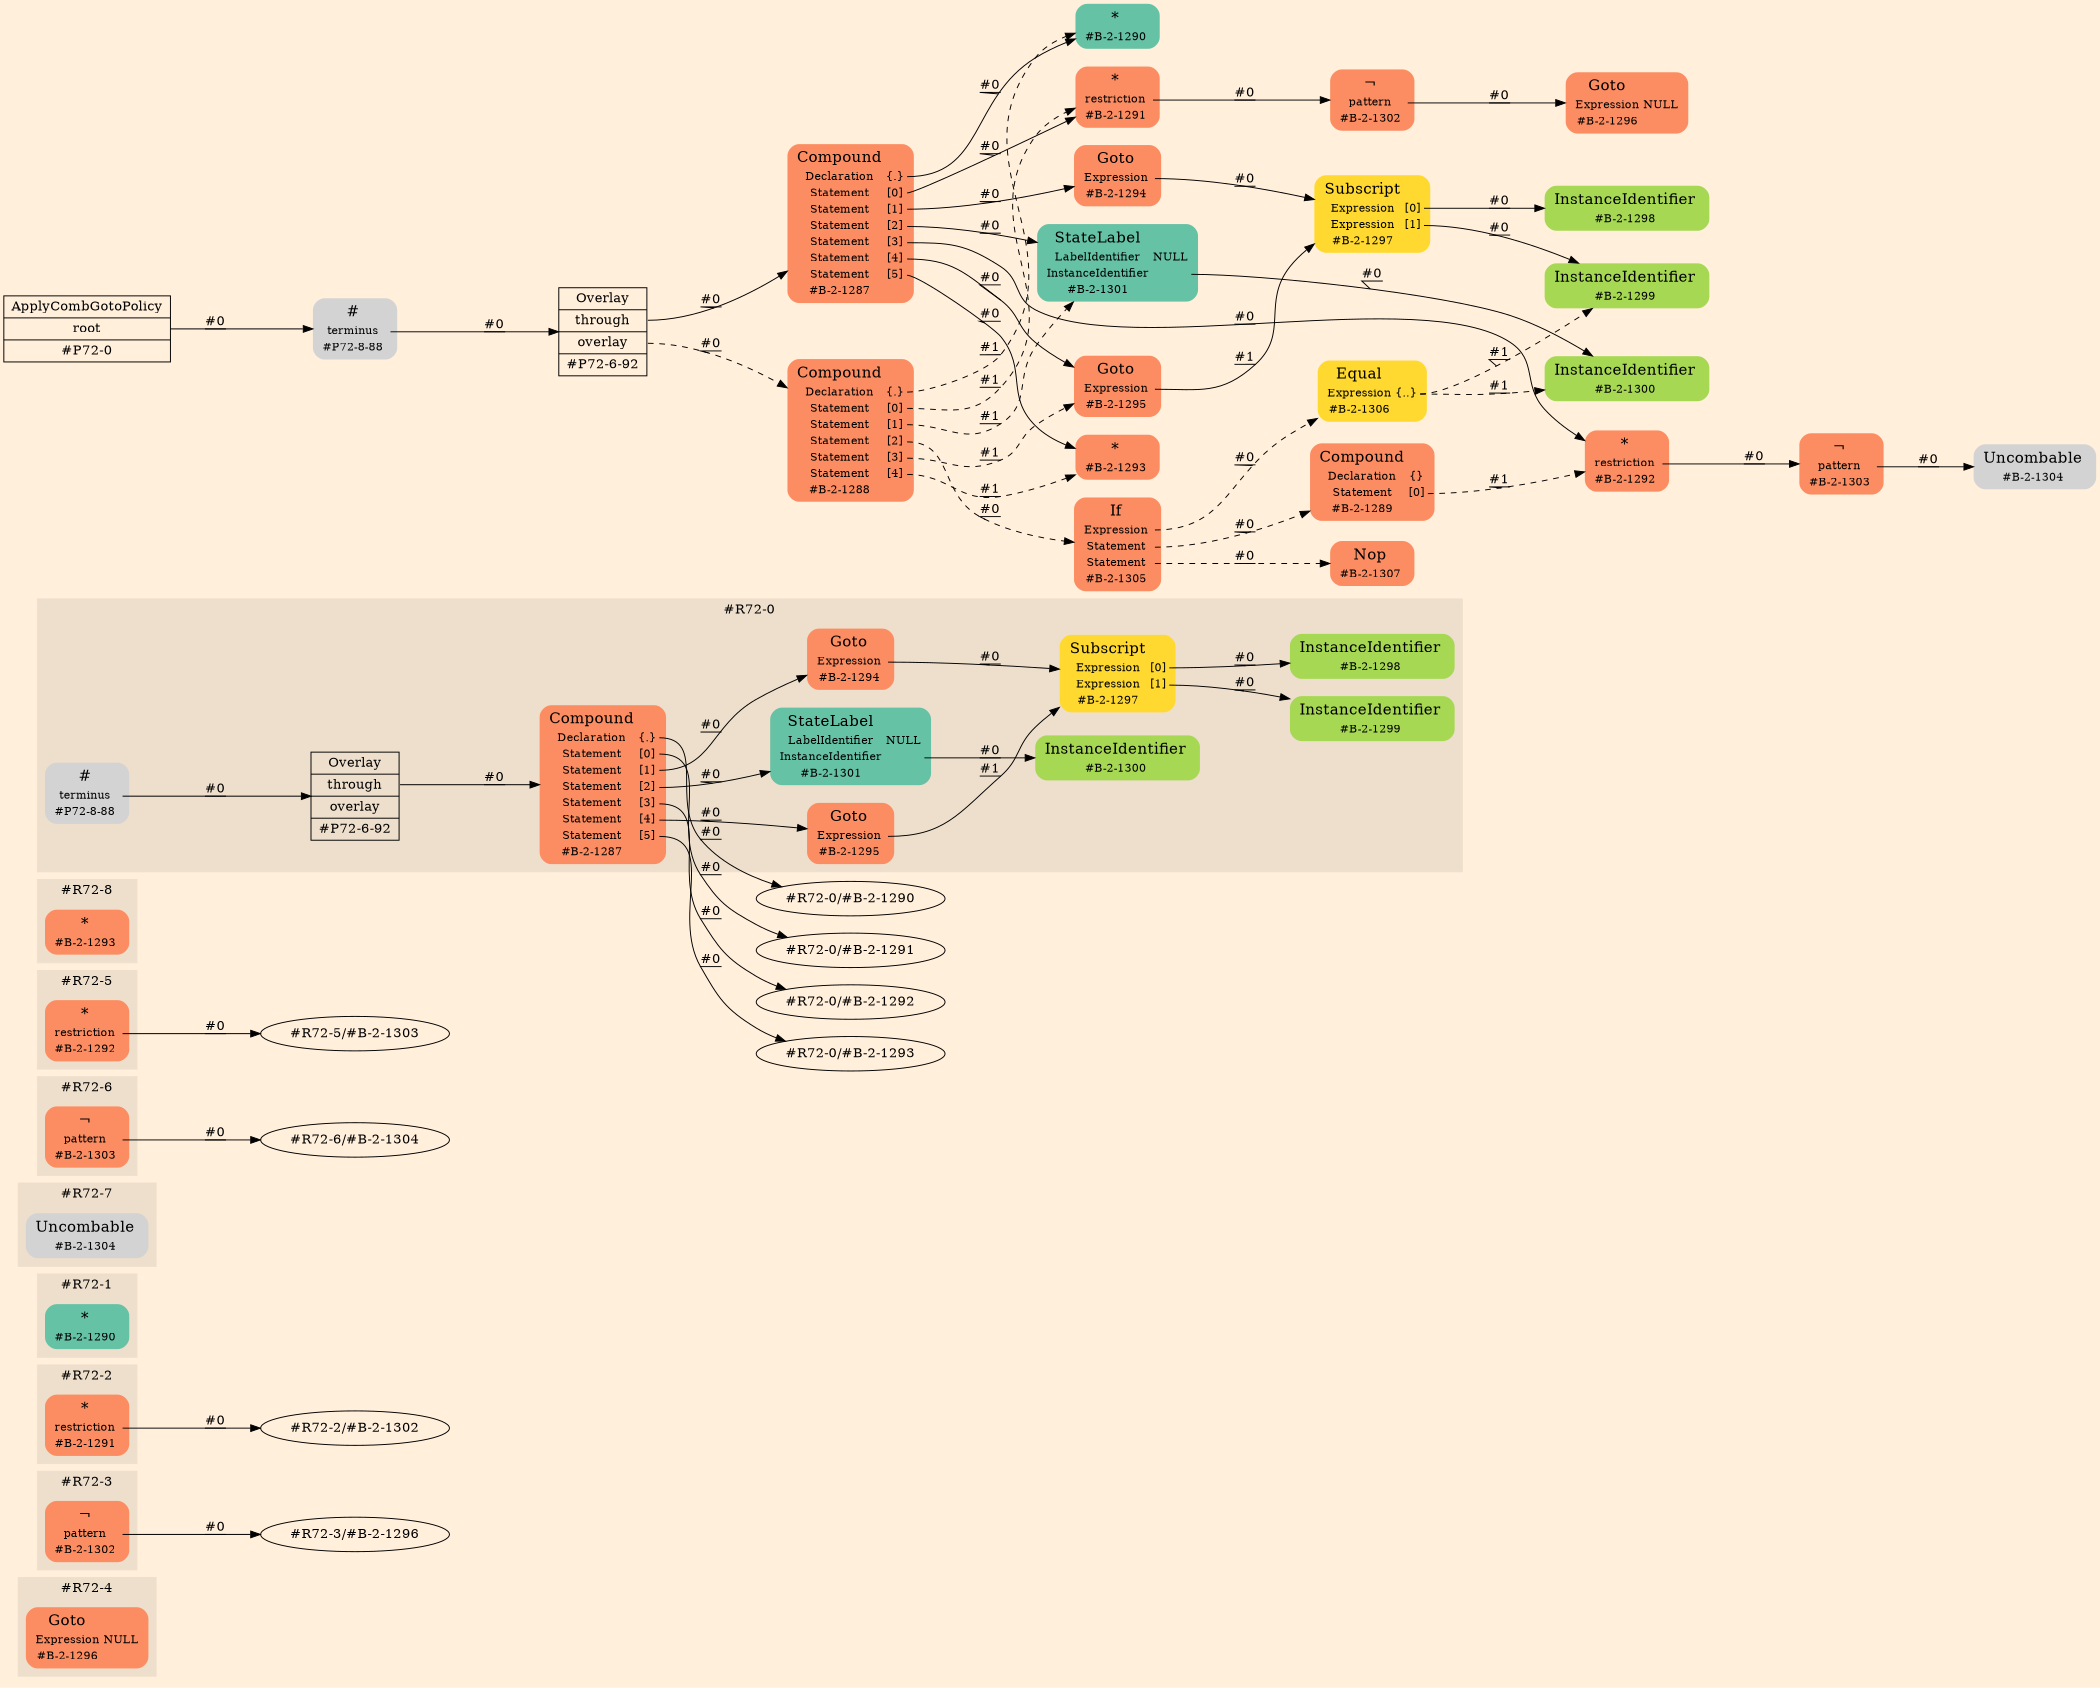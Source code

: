 digraph Inferno {
graph [
rankdir = "LR"
ranksep = 1.0
size = "14,20"
bgcolor = antiquewhite1
color = black
fontcolor = black
];
node [
];
subgraph "cluster#R72-4" {
label = "#R72-4"
style = "filled"
color = antiquewhite2
"#R72-4/#B-2-1296" [
shape = "plaintext"
fillcolor = "/set28/2"
label = <<TABLE BORDER="0" CELLBORDER="0" CELLSPACING="0">
 <TR>
  <TD><FONT POINT-SIZE="16.0">Goto</FONT></TD>
  <TD></TD>
 </TR>
 <TR>
  <TD>Expression</TD>
  <TD PORT="port0">NULL</TD>
 </TR>
 <TR>
  <TD>#B-2-1296</TD>
  <TD PORT="port1"></TD>
 </TR>
</TABLE>>
style = "rounded,filled"
fontsize = "12"
];
}
subgraph "cluster#R72-3" {
label = "#R72-3"
style = "filled"
color = antiquewhite2
"#R72-3/#B-2-1302" [
shape = "plaintext"
fillcolor = "/set28/2"
label = <<TABLE BORDER="0" CELLBORDER="0" CELLSPACING="0">
 <TR>
  <TD><FONT POINT-SIZE="16.0">¬</FONT></TD>
  <TD></TD>
 </TR>
 <TR>
  <TD>pattern</TD>
  <TD PORT="port0"></TD>
 </TR>
 <TR>
  <TD>#B-2-1302</TD>
  <TD PORT="port1"></TD>
 </TR>
</TABLE>>
style = "rounded,filled"
fontsize = "12"
];
}
subgraph "cluster#R72-2" {
label = "#R72-2"
style = "filled"
color = antiquewhite2
"#R72-2/#B-2-1291" [
shape = "plaintext"
fillcolor = "/set28/2"
label = <<TABLE BORDER="0" CELLBORDER="0" CELLSPACING="0">
 <TR>
  <TD><FONT POINT-SIZE="16.0">*</FONT></TD>
  <TD></TD>
 </TR>
 <TR>
  <TD>restriction</TD>
  <TD PORT="port0"></TD>
 </TR>
 <TR>
  <TD>#B-2-1291</TD>
  <TD PORT="port1"></TD>
 </TR>
</TABLE>>
style = "rounded,filled"
fontsize = "12"
];
}
subgraph "cluster#R72-1" {
label = "#R72-1"
style = "filled"
color = antiquewhite2
"#R72-1/#B-2-1290" [
shape = "plaintext"
fillcolor = "/set28/1"
label = <<TABLE BORDER="0" CELLBORDER="0" CELLSPACING="0">
 <TR>
  <TD><FONT POINT-SIZE="16.0">*</FONT></TD>
  <TD></TD>
 </TR>
 <TR>
  <TD>#B-2-1290</TD>
  <TD PORT="port0"></TD>
 </TR>
</TABLE>>
style = "rounded,filled"
fontsize = "12"
];
}
subgraph "cluster#R72-7" {
label = "#R72-7"
style = "filled"
color = antiquewhite2
"#R72-7/#B-2-1304" [
shape = "plaintext"
label = <<TABLE BORDER="0" CELLBORDER="0" CELLSPACING="0">
 <TR>
  <TD><FONT POINT-SIZE="16.0">Uncombable</FONT></TD>
  <TD></TD>
 </TR>
 <TR>
  <TD>#B-2-1304</TD>
  <TD PORT="port0"></TD>
 </TR>
</TABLE>>
style = "rounded,filled"
fontsize = "12"
];
}
subgraph "cluster#R72-6" {
label = "#R72-6"
style = "filled"
color = antiquewhite2
"#R72-6/#B-2-1303" [
shape = "plaintext"
fillcolor = "/set28/2"
label = <<TABLE BORDER="0" CELLBORDER="0" CELLSPACING="0">
 <TR>
  <TD><FONT POINT-SIZE="16.0">¬</FONT></TD>
  <TD></TD>
 </TR>
 <TR>
  <TD>pattern</TD>
  <TD PORT="port0"></TD>
 </TR>
 <TR>
  <TD>#B-2-1303</TD>
  <TD PORT="port1"></TD>
 </TR>
</TABLE>>
style = "rounded,filled"
fontsize = "12"
];
}
subgraph "cluster#R72-5" {
label = "#R72-5"
style = "filled"
color = antiquewhite2
"#R72-5/#B-2-1292" [
shape = "plaintext"
fillcolor = "/set28/2"
label = <<TABLE BORDER="0" CELLBORDER="0" CELLSPACING="0">
 <TR>
  <TD><FONT POINT-SIZE="16.0">*</FONT></TD>
  <TD></TD>
 </TR>
 <TR>
  <TD>restriction</TD>
  <TD PORT="port0"></TD>
 </TR>
 <TR>
  <TD>#B-2-1292</TD>
  <TD PORT="port1"></TD>
 </TR>
</TABLE>>
style = "rounded,filled"
fontsize = "12"
];
}
subgraph "cluster#R72-8" {
label = "#R72-8"
style = "filled"
color = antiquewhite2
"#R72-8/#B-2-1293" [
shape = "plaintext"
fillcolor = "/set28/2"
label = <<TABLE BORDER="0" CELLBORDER="0" CELLSPACING="0">
 <TR>
  <TD><FONT POINT-SIZE="16.0">*</FONT></TD>
  <TD></TD>
 </TR>
 <TR>
  <TD>#B-2-1293</TD>
  <TD PORT="port0"></TD>
 </TR>
</TABLE>>
style = "rounded,filled"
fontsize = "12"
];
}
subgraph "cluster#R72-0" {
label = "#R72-0"
style = "filled"
color = antiquewhite2
"#R72-0/#B-2-1300" [
shape = "plaintext"
fillcolor = "/set28/5"
label = <<TABLE BORDER="0" CELLBORDER="0" CELLSPACING="0">
 <TR>
  <TD><FONT POINT-SIZE="16.0">InstanceIdentifier</FONT></TD>
  <TD></TD>
 </TR>
 <TR>
  <TD>#B-2-1300</TD>
  <TD PORT="port0"></TD>
 </TR>
</TABLE>>
style = "rounded,filled"
fontsize = "12"
];
"#R72-0/#B-2-1301" [
shape = "plaintext"
fillcolor = "/set28/1"
label = <<TABLE BORDER="0" CELLBORDER="0" CELLSPACING="0">
 <TR>
  <TD><FONT POINT-SIZE="16.0">StateLabel</FONT></TD>
  <TD></TD>
 </TR>
 <TR>
  <TD>LabelIdentifier</TD>
  <TD PORT="port0">NULL</TD>
 </TR>
 <TR>
  <TD>InstanceIdentifier</TD>
  <TD PORT="port1"></TD>
 </TR>
 <TR>
  <TD>#B-2-1301</TD>
  <TD PORT="port2"></TD>
 </TR>
</TABLE>>
style = "rounded,filled"
fontsize = "12"
];
"#R72-0/#B-2-1299" [
shape = "plaintext"
fillcolor = "/set28/5"
label = <<TABLE BORDER="0" CELLBORDER="0" CELLSPACING="0">
 <TR>
  <TD><FONT POINT-SIZE="16.0">InstanceIdentifier</FONT></TD>
  <TD></TD>
 </TR>
 <TR>
  <TD>#B-2-1299</TD>
  <TD PORT="port0"></TD>
 </TR>
</TABLE>>
style = "rounded,filled"
fontsize = "12"
];
"#R72-0/#P72-6-92" [
shape = "record"
fillcolor = antiquewhite2
label = "<fixed> Overlay | <port0> through | <port1> overlay | <port2> #P72-6-92"
style = "filled"
fontsize = "14"
color = black
fontcolor = black
];
"#R72-0/#B-2-1287" [
shape = "plaintext"
fillcolor = "/set28/2"
label = <<TABLE BORDER="0" CELLBORDER="0" CELLSPACING="0">
 <TR>
  <TD><FONT POINT-SIZE="16.0">Compound</FONT></TD>
  <TD></TD>
 </TR>
 <TR>
  <TD>Declaration</TD>
  <TD PORT="port0">{.}</TD>
 </TR>
 <TR>
  <TD>Statement</TD>
  <TD PORT="port1">[0]</TD>
 </TR>
 <TR>
  <TD>Statement</TD>
  <TD PORT="port2">[1]</TD>
 </TR>
 <TR>
  <TD>Statement</TD>
  <TD PORT="port3">[2]</TD>
 </TR>
 <TR>
  <TD>Statement</TD>
  <TD PORT="port4">[3]</TD>
 </TR>
 <TR>
  <TD>Statement</TD>
  <TD PORT="port5">[4]</TD>
 </TR>
 <TR>
  <TD>Statement</TD>
  <TD PORT="port6">[5]</TD>
 </TR>
 <TR>
  <TD>#B-2-1287</TD>
  <TD PORT="port7"></TD>
 </TR>
</TABLE>>
style = "rounded,filled"
fontsize = "12"
];
"#R72-0/#B-2-1294" [
shape = "plaintext"
fillcolor = "/set28/2"
label = <<TABLE BORDER="0" CELLBORDER="0" CELLSPACING="0">
 <TR>
  <TD><FONT POINT-SIZE="16.0">Goto</FONT></TD>
  <TD></TD>
 </TR>
 <TR>
  <TD>Expression</TD>
  <TD PORT="port0"></TD>
 </TR>
 <TR>
  <TD>#B-2-1294</TD>
  <TD PORT="port1"></TD>
 </TR>
</TABLE>>
style = "rounded,filled"
fontsize = "12"
];
"#R72-0/#B-2-1295" [
shape = "plaintext"
fillcolor = "/set28/2"
label = <<TABLE BORDER="0" CELLBORDER="0" CELLSPACING="0">
 <TR>
  <TD><FONT POINT-SIZE="16.0">Goto</FONT></TD>
  <TD></TD>
 </TR>
 <TR>
  <TD>Expression</TD>
  <TD PORT="port0"></TD>
 </TR>
 <TR>
  <TD>#B-2-1295</TD>
  <TD PORT="port1"></TD>
 </TR>
</TABLE>>
style = "rounded,filled"
fontsize = "12"
];
"#R72-0/#P72-8-88" [
shape = "plaintext"
label = <<TABLE BORDER="0" CELLBORDER="0" CELLSPACING="0">
 <TR>
  <TD><FONT POINT-SIZE="16.0">#</FONT></TD>
  <TD></TD>
 </TR>
 <TR>
  <TD>terminus</TD>
  <TD PORT="port0"></TD>
 </TR>
 <TR>
  <TD>#P72-8-88</TD>
  <TD PORT="port1"></TD>
 </TR>
</TABLE>>
style = "rounded,filled"
fontsize = "12"
];
"#R72-0/#B-2-1297" [
shape = "plaintext"
fillcolor = "/set28/6"
label = <<TABLE BORDER="0" CELLBORDER="0" CELLSPACING="0">
 <TR>
  <TD><FONT POINT-SIZE="16.0">Subscript</FONT></TD>
  <TD></TD>
 </TR>
 <TR>
  <TD>Expression</TD>
  <TD PORT="port0">[0]</TD>
 </TR>
 <TR>
  <TD>Expression</TD>
  <TD PORT="port1">[1]</TD>
 </TR>
 <TR>
  <TD>#B-2-1297</TD>
  <TD PORT="port2"></TD>
 </TR>
</TABLE>>
style = "rounded,filled"
fontsize = "12"
];
"#R72-0/#B-2-1298" [
shape = "plaintext"
fillcolor = "/set28/5"
label = <<TABLE BORDER="0" CELLBORDER="0" CELLSPACING="0">
 <TR>
  <TD><FONT POINT-SIZE="16.0">InstanceIdentifier</FONT></TD>
  <TD></TD>
 </TR>
 <TR>
  <TD>#B-2-1298</TD>
  <TD PORT="port0"></TD>
 </TR>
</TABLE>>
style = "rounded,filled"
fontsize = "12"
];
}
"CR#P72-0" [
shape = "record"
fillcolor = antiquewhite1
label = "<fixed> ApplyCombGotoPolicy | <port0> root | <port1> #P72-0"
style = "filled"
fontsize = "14"
color = black
fontcolor = black
];
"#P72-8-88" [
shape = "plaintext"
label = <<TABLE BORDER="0" CELLBORDER="0" CELLSPACING="0">
 <TR>
  <TD><FONT POINT-SIZE="16.0">#</FONT></TD>
  <TD></TD>
 </TR>
 <TR>
  <TD>terminus</TD>
  <TD PORT="port0"></TD>
 </TR>
 <TR>
  <TD>#P72-8-88</TD>
  <TD PORT="port1"></TD>
 </TR>
</TABLE>>
style = "rounded,filled"
fontsize = "12"
];
"#P72-6-92" [
shape = "record"
fillcolor = antiquewhite1
label = "<fixed> Overlay | <port0> through | <port1> overlay | <port2> #P72-6-92"
style = "filled"
fontsize = "14"
color = black
fontcolor = black
];
"#B-2-1287" [
shape = "plaintext"
fillcolor = "/set28/2"
label = <<TABLE BORDER="0" CELLBORDER="0" CELLSPACING="0">
 <TR>
  <TD><FONT POINT-SIZE="16.0">Compound</FONT></TD>
  <TD></TD>
 </TR>
 <TR>
  <TD>Declaration</TD>
  <TD PORT="port0">{.}</TD>
 </TR>
 <TR>
  <TD>Statement</TD>
  <TD PORT="port1">[0]</TD>
 </TR>
 <TR>
  <TD>Statement</TD>
  <TD PORT="port2">[1]</TD>
 </TR>
 <TR>
  <TD>Statement</TD>
  <TD PORT="port3">[2]</TD>
 </TR>
 <TR>
  <TD>Statement</TD>
  <TD PORT="port4">[3]</TD>
 </TR>
 <TR>
  <TD>Statement</TD>
  <TD PORT="port5">[4]</TD>
 </TR>
 <TR>
  <TD>Statement</TD>
  <TD PORT="port6">[5]</TD>
 </TR>
 <TR>
  <TD>#B-2-1287</TD>
  <TD PORT="port7"></TD>
 </TR>
</TABLE>>
style = "rounded,filled"
fontsize = "12"
];
"#B-2-1290" [
shape = "plaintext"
fillcolor = "/set28/1"
label = <<TABLE BORDER="0" CELLBORDER="0" CELLSPACING="0">
 <TR>
  <TD><FONT POINT-SIZE="16.0">*</FONT></TD>
  <TD></TD>
 </TR>
 <TR>
  <TD>#B-2-1290</TD>
  <TD PORT="port0"></TD>
 </TR>
</TABLE>>
style = "rounded,filled"
fontsize = "12"
];
"#B-2-1291" [
shape = "plaintext"
fillcolor = "/set28/2"
label = <<TABLE BORDER="0" CELLBORDER="0" CELLSPACING="0">
 <TR>
  <TD><FONT POINT-SIZE="16.0">*</FONT></TD>
  <TD></TD>
 </TR>
 <TR>
  <TD>restriction</TD>
  <TD PORT="port0"></TD>
 </TR>
 <TR>
  <TD>#B-2-1291</TD>
  <TD PORT="port1"></TD>
 </TR>
</TABLE>>
style = "rounded,filled"
fontsize = "12"
];
"#B-2-1302" [
shape = "plaintext"
fillcolor = "/set28/2"
label = <<TABLE BORDER="0" CELLBORDER="0" CELLSPACING="0">
 <TR>
  <TD><FONT POINT-SIZE="16.0">¬</FONT></TD>
  <TD></TD>
 </TR>
 <TR>
  <TD>pattern</TD>
  <TD PORT="port0"></TD>
 </TR>
 <TR>
  <TD>#B-2-1302</TD>
  <TD PORT="port1"></TD>
 </TR>
</TABLE>>
style = "rounded,filled"
fontsize = "12"
];
"#B-2-1296" [
shape = "plaintext"
fillcolor = "/set28/2"
label = <<TABLE BORDER="0" CELLBORDER="0" CELLSPACING="0">
 <TR>
  <TD><FONT POINT-SIZE="16.0">Goto</FONT></TD>
  <TD></TD>
 </TR>
 <TR>
  <TD>Expression</TD>
  <TD PORT="port0">NULL</TD>
 </TR>
 <TR>
  <TD>#B-2-1296</TD>
  <TD PORT="port1"></TD>
 </TR>
</TABLE>>
style = "rounded,filled"
fontsize = "12"
];
"#B-2-1294" [
shape = "plaintext"
fillcolor = "/set28/2"
label = <<TABLE BORDER="0" CELLBORDER="0" CELLSPACING="0">
 <TR>
  <TD><FONT POINT-SIZE="16.0">Goto</FONT></TD>
  <TD></TD>
 </TR>
 <TR>
  <TD>Expression</TD>
  <TD PORT="port0"></TD>
 </TR>
 <TR>
  <TD>#B-2-1294</TD>
  <TD PORT="port1"></TD>
 </TR>
</TABLE>>
style = "rounded,filled"
fontsize = "12"
];
"#B-2-1297" [
shape = "plaintext"
fillcolor = "/set28/6"
label = <<TABLE BORDER="0" CELLBORDER="0" CELLSPACING="0">
 <TR>
  <TD><FONT POINT-SIZE="16.0">Subscript</FONT></TD>
  <TD></TD>
 </TR>
 <TR>
  <TD>Expression</TD>
  <TD PORT="port0">[0]</TD>
 </TR>
 <TR>
  <TD>Expression</TD>
  <TD PORT="port1">[1]</TD>
 </TR>
 <TR>
  <TD>#B-2-1297</TD>
  <TD PORT="port2"></TD>
 </TR>
</TABLE>>
style = "rounded,filled"
fontsize = "12"
];
"#B-2-1298" [
shape = "plaintext"
fillcolor = "/set28/5"
label = <<TABLE BORDER="0" CELLBORDER="0" CELLSPACING="0">
 <TR>
  <TD><FONT POINT-SIZE="16.0">InstanceIdentifier</FONT></TD>
  <TD></TD>
 </TR>
 <TR>
  <TD>#B-2-1298</TD>
  <TD PORT="port0"></TD>
 </TR>
</TABLE>>
style = "rounded,filled"
fontsize = "12"
];
"#B-2-1299" [
shape = "plaintext"
fillcolor = "/set28/5"
label = <<TABLE BORDER="0" CELLBORDER="0" CELLSPACING="0">
 <TR>
  <TD><FONT POINT-SIZE="16.0">InstanceIdentifier</FONT></TD>
  <TD></TD>
 </TR>
 <TR>
  <TD>#B-2-1299</TD>
  <TD PORT="port0"></TD>
 </TR>
</TABLE>>
style = "rounded,filled"
fontsize = "12"
];
"#B-2-1301" [
shape = "plaintext"
fillcolor = "/set28/1"
label = <<TABLE BORDER="0" CELLBORDER="0" CELLSPACING="0">
 <TR>
  <TD><FONT POINT-SIZE="16.0">StateLabel</FONT></TD>
  <TD></TD>
 </TR>
 <TR>
  <TD>LabelIdentifier</TD>
  <TD PORT="port0">NULL</TD>
 </TR>
 <TR>
  <TD>InstanceIdentifier</TD>
  <TD PORT="port1"></TD>
 </TR>
 <TR>
  <TD>#B-2-1301</TD>
  <TD PORT="port2"></TD>
 </TR>
</TABLE>>
style = "rounded,filled"
fontsize = "12"
];
"#B-2-1300" [
shape = "plaintext"
fillcolor = "/set28/5"
label = <<TABLE BORDER="0" CELLBORDER="0" CELLSPACING="0">
 <TR>
  <TD><FONT POINT-SIZE="16.0">InstanceIdentifier</FONT></TD>
  <TD></TD>
 </TR>
 <TR>
  <TD>#B-2-1300</TD>
  <TD PORT="port0"></TD>
 </TR>
</TABLE>>
style = "rounded,filled"
fontsize = "12"
];
"#B-2-1292" [
shape = "plaintext"
fillcolor = "/set28/2"
label = <<TABLE BORDER="0" CELLBORDER="0" CELLSPACING="0">
 <TR>
  <TD><FONT POINT-SIZE="16.0">*</FONT></TD>
  <TD></TD>
 </TR>
 <TR>
  <TD>restriction</TD>
  <TD PORT="port0"></TD>
 </TR>
 <TR>
  <TD>#B-2-1292</TD>
  <TD PORT="port1"></TD>
 </TR>
</TABLE>>
style = "rounded,filled"
fontsize = "12"
];
"#B-2-1303" [
shape = "plaintext"
fillcolor = "/set28/2"
label = <<TABLE BORDER="0" CELLBORDER="0" CELLSPACING="0">
 <TR>
  <TD><FONT POINT-SIZE="16.0">¬</FONT></TD>
  <TD></TD>
 </TR>
 <TR>
  <TD>pattern</TD>
  <TD PORT="port0"></TD>
 </TR>
 <TR>
  <TD>#B-2-1303</TD>
  <TD PORT="port1"></TD>
 </TR>
</TABLE>>
style = "rounded,filled"
fontsize = "12"
];
"#B-2-1304" [
shape = "plaintext"
label = <<TABLE BORDER="0" CELLBORDER="0" CELLSPACING="0">
 <TR>
  <TD><FONT POINT-SIZE="16.0">Uncombable</FONT></TD>
  <TD></TD>
 </TR>
 <TR>
  <TD>#B-2-1304</TD>
  <TD PORT="port0"></TD>
 </TR>
</TABLE>>
style = "rounded,filled"
fontsize = "12"
];
"#B-2-1295" [
shape = "plaintext"
fillcolor = "/set28/2"
label = <<TABLE BORDER="0" CELLBORDER="0" CELLSPACING="0">
 <TR>
  <TD><FONT POINT-SIZE="16.0">Goto</FONT></TD>
  <TD></TD>
 </TR>
 <TR>
  <TD>Expression</TD>
  <TD PORT="port0"></TD>
 </TR>
 <TR>
  <TD>#B-2-1295</TD>
  <TD PORT="port1"></TD>
 </TR>
</TABLE>>
style = "rounded,filled"
fontsize = "12"
];
"#B-2-1293" [
shape = "plaintext"
fillcolor = "/set28/2"
label = <<TABLE BORDER="0" CELLBORDER="0" CELLSPACING="0">
 <TR>
  <TD><FONT POINT-SIZE="16.0">*</FONT></TD>
  <TD></TD>
 </TR>
 <TR>
  <TD>#B-2-1293</TD>
  <TD PORT="port0"></TD>
 </TR>
</TABLE>>
style = "rounded,filled"
fontsize = "12"
];
"#B-2-1288" [
shape = "plaintext"
fillcolor = "/set28/2"
label = <<TABLE BORDER="0" CELLBORDER="0" CELLSPACING="0">
 <TR>
  <TD><FONT POINT-SIZE="16.0">Compound</FONT></TD>
  <TD></TD>
 </TR>
 <TR>
  <TD>Declaration</TD>
  <TD PORT="port0">{.}</TD>
 </TR>
 <TR>
  <TD>Statement</TD>
  <TD PORT="port1">[0]</TD>
 </TR>
 <TR>
  <TD>Statement</TD>
  <TD PORT="port2">[1]</TD>
 </TR>
 <TR>
  <TD>Statement</TD>
  <TD PORT="port3">[2]</TD>
 </TR>
 <TR>
  <TD>Statement</TD>
  <TD PORT="port4">[3]</TD>
 </TR>
 <TR>
  <TD>Statement</TD>
  <TD PORT="port5">[4]</TD>
 </TR>
 <TR>
  <TD>#B-2-1288</TD>
  <TD PORT="port6"></TD>
 </TR>
</TABLE>>
style = "rounded,filled"
fontsize = "12"
];
"#B-2-1305" [
shape = "plaintext"
fillcolor = "/set28/2"
label = <<TABLE BORDER="0" CELLBORDER="0" CELLSPACING="0">
 <TR>
  <TD><FONT POINT-SIZE="16.0">If</FONT></TD>
  <TD></TD>
 </TR>
 <TR>
  <TD>Expression</TD>
  <TD PORT="port0"></TD>
 </TR>
 <TR>
  <TD>Statement</TD>
  <TD PORT="port1"></TD>
 </TR>
 <TR>
  <TD>Statement</TD>
  <TD PORT="port2"></TD>
 </TR>
 <TR>
  <TD>#B-2-1305</TD>
  <TD PORT="port3"></TD>
 </TR>
</TABLE>>
style = "rounded,filled"
fontsize = "12"
];
"#B-2-1306" [
shape = "plaintext"
fillcolor = "/set28/6"
label = <<TABLE BORDER="0" CELLBORDER="0" CELLSPACING="0">
 <TR>
  <TD><FONT POINT-SIZE="16.0">Equal</FONT></TD>
  <TD></TD>
 </TR>
 <TR>
  <TD>Expression</TD>
  <TD PORT="port0">{..}</TD>
 </TR>
 <TR>
  <TD>#B-2-1306</TD>
  <TD PORT="port1"></TD>
 </TR>
</TABLE>>
style = "rounded,filled"
fontsize = "12"
];
"#B-2-1289" [
shape = "plaintext"
fillcolor = "/set28/2"
label = <<TABLE BORDER="0" CELLBORDER="0" CELLSPACING="0">
 <TR>
  <TD><FONT POINT-SIZE="16.0">Compound</FONT></TD>
  <TD></TD>
 </TR>
 <TR>
  <TD>Declaration</TD>
  <TD PORT="port0">{}</TD>
 </TR>
 <TR>
  <TD>Statement</TD>
  <TD PORT="port1">[0]</TD>
 </TR>
 <TR>
  <TD>#B-2-1289</TD>
  <TD PORT="port2"></TD>
 </TR>
</TABLE>>
style = "rounded,filled"
fontsize = "12"
];
"#B-2-1307" [
shape = "plaintext"
fillcolor = "/set28/2"
label = <<TABLE BORDER="0" CELLBORDER="0" CELLSPACING="0">
 <TR>
  <TD><FONT POINT-SIZE="16.0">Nop</FONT></TD>
  <TD></TD>
 </TR>
 <TR>
  <TD>#B-2-1307</TD>
  <TD PORT="port0"></TD>
 </TR>
</TABLE>>
style = "rounded,filled"
fontsize = "12"
];
"CR#P72-0":port0 -> "#P72-8-88" [style="solid"
label = "#0"
decorate = true
color = black
fontcolor = black
];
"#P72-8-88":port0 -> "#P72-6-92" [style="solid"
label = "#0"
decorate = true
color = black
fontcolor = black
];
"#P72-6-92":port0 -> "#B-2-1287" [style="solid"
label = "#0"
decorate = true
color = black
fontcolor = black
];
"#P72-6-92":port1 -> "#B-2-1288" [style="dashed"
label = "#0"
decorate = true
color = black
fontcolor = black
];
"#B-2-1287":port0 -> "#B-2-1290" [style="solid"
label = "#0"
decorate = true
color = black
fontcolor = black
];
"#B-2-1287":port1 -> "#B-2-1291" [style="solid"
label = "#0"
decorate = true
color = black
fontcolor = black
];
"#B-2-1287":port2 -> "#B-2-1294" [style="solid"
label = "#0"
decorate = true
color = black
fontcolor = black
];
"#B-2-1287":port3 -> "#B-2-1301" [style="solid"
label = "#0"
decorate = true
color = black
fontcolor = black
];
"#B-2-1287":port4 -> "#B-2-1292" [style="solid"
label = "#0"
decorate = true
color = black
fontcolor = black
];
"#B-2-1287":port5 -> "#B-2-1295" [style="solid"
label = "#0"
decorate = true
color = black
fontcolor = black
];
"#B-2-1287":port6 -> "#B-2-1293" [style="solid"
label = "#0"
decorate = true
color = black
fontcolor = black
];
"#B-2-1291":port0 -> "#B-2-1302" [style="solid"
label = "#0"
decorate = true
color = black
fontcolor = black
];
"#B-2-1302":port0 -> "#B-2-1296" [style="solid"
label = "#0"
decorate = true
color = black
fontcolor = black
];
"#B-2-1294":port0 -> "#B-2-1297" [style="solid"
label = "#0"
decorate = true
color = black
fontcolor = black
];
"#B-2-1297":port0 -> "#B-2-1298" [style="solid"
label = "#0"
decorate = true
color = black
fontcolor = black
];
"#B-2-1297":port1 -> "#B-2-1299" [style="solid"
label = "#0"
decorate = true
color = black
fontcolor = black
];
"#B-2-1301":port1 -> "#B-2-1300" [style="solid"
label = "#0"
decorate = true
color = black
fontcolor = black
];
"#B-2-1292":port0 -> "#B-2-1303" [style="solid"
label = "#0"
decorate = true
color = black
fontcolor = black
];
"#B-2-1303":port0 -> "#B-2-1304" [style="solid"
label = "#0"
decorate = true
color = black
fontcolor = black
];
"#B-2-1295":port0 -> "#B-2-1297" [style="solid"
label = "#1"
decorate = true
color = black
fontcolor = black
];
"#B-2-1288":port0 -> "#B-2-1290" [style="dashed"
label = "#1"
decorate = true
color = black
fontcolor = black
];
"#B-2-1288":port1 -> "#B-2-1291" [style="dashed"
label = "#1"
decorate = true
color = black
fontcolor = black
];
"#B-2-1288":port2 -> "#B-2-1301" [style="dashed"
label = "#1"
decorate = true
color = black
fontcolor = black
];
"#B-2-1288":port3 -> "#B-2-1305" [style="dashed"
label = "#0"
decorate = true
color = black
fontcolor = black
];
"#B-2-1288":port4 -> "#B-2-1295" [style="dashed"
label = "#1"
decorate = true
color = black
fontcolor = black
];
"#B-2-1288":port5 -> "#B-2-1293" [style="dashed"
label = "#1"
decorate = true
color = black
fontcolor = black
];
"#B-2-1305":port0 -> "#B-2-1306" [style="dashed"
label = "#0"
decorate = true
color = black
fontcolor = black
];
"#B-2-1305":port1 -> "#B-2-1289" [style="dashed"
label = "#0"
decorate = true
color = black
fontcolor = black
];
"#B-2-1305":port2 -> "#B-2-1307" [style="dashed"
label = "#0"
decorate = true
color = black
fontcolor = black
];
"#B-2-1306":port0 -> "#B-2-1299" [style="dashed"
label = "#1"
decorate = true
color = black
fontcolor = black
];
"#B-2-1306":port0 -> "#B-2-1300" [style="dashed"
label = "#1"
decorate = true
color = black
fontcolor = black
];
"#B-2-1289":port1 -> "#B-2-1292" [style="dashed"
label = "#1"
decorate = true
color = black
fontcolor = black
];
"#R72-0/#B-2-1301":port1 -> "#R72-0/#B-2-1300" [style="solid"
label = "#0"
decorate = true
color = black
fontcolor = black
];
"#R72-0/#P72-6-92":port0 -> "#R72-0/#B-2-1287" [style="solid"
label = "#0"
decorate = true
color = black
fontcolor = black
];
"#R72-0/#B-2-1287":port0 -> "#R72-0/#B-2-1290" [style="solid"
label = "#0"
decorate = true
color = black
fontcolor = black
];
"#R72-0/#B-2-1287":port1 -> "#R72-0/#B-2-1291" [style="solid"
label = "#0"
decorate = true
color = black
fontcolor = black
];
"#R72-0/#B-2-1287":port2 -> "#R72-0/#B-2-1294" [style="solid"
label = "#0"
decorate = true
color = black
fontcolor = black
];
"#R72-0/#B-2-1287":port3 -> "#R72-0/#B-2-1301" [style="solid"
label = "#0"
decorate = true
color = black
fontcolor = black
];
"#R72-0/#B-2-1287":port4 -> "#R72-0/#B-2-1292" [style="solid"
label = "#0"
decorate = true
color = black
fontcolor = black
];
"#R72-0/#B-2-1287":port5 -> "#R72-0/#B-2-1295" [style="solid"
label = "#0"
decorate = true
color = black
fontcolor = black
];
"#R72-0/#B-2-1287":port6 -> "#R72-0/#B-2-1293" [style="solid"
label = "#0"
decorate = true
color = black
fontcolor = black
];
"#R72-0/#B-2-1294":port0 -> "#R72-0/#B-2-1297" [style="solid"
label = "#0"
decorate = true
color = black
fontcolor = black
];
"#R72-0/#B-2-1295":port0 -> "#R72-0/#B-2-1297" [style="solid"
label = "#1"
decorate = true
color = black
fontcolor = black
];
"#R72-0/#P72-8-88":port0 -> "#R72-0/#P72-6-92" [style="solid"
label = "#0"
decorate = true
color = black
fontcolor = black
];
"#R72-0/#B-2-1297":port0 -> "#R72-0/#B-2-1298" [style="solid"
label = "#0"
decorate = true
color = black
fontcolor = black
];
"#R72-0/#B-2-1297":port1 -> "#R72-0/#B-2-1299" [style="solid"
label = "#0"
decorate = true
color = black
fontcolor = black
];
"#R72-5/#B-2-1292":port0 -> "#R72-5/#B-2-1303" [style="solid"
label = "#0"
decorate = true
color = black
fontcolor = black
];
"#R72-6/#B-2-1303":port0 -> "#R72-6/#B-2-1304" [style="solid"
label = "#0"
decorate = true
color = black
fontcolor = black
];
"#R72-2/#B-2-1291":port0 -> "#R72-2/#B-2-1302" [style="solid"
label = "#0"
decorate = true
color = black
fontcolor = black
];
"#R72-3/#B-2-1302":port0 -> "#R72-3/#B-2-1296" [style="solid"
label = "#0"
decorate = true
color = black
fontcolor = black
];
}
